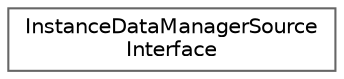 digraph "Graphical Class Hierarchy"
{
 // INTERACTIVE_SVG=YES
 // LATEX_PDF_SIZE
  bgcolor="transparent";
  edge [fontname=Helvetica,fontsize=10,labelfontname=Helvetica,labelfontsize=10];
  node [fontname=Helvetica,fontsize=10,shape=box,height=0.2,width=0.4];
  rankdir="LR";
  Node0 [id="Node000000",label="InstanceDataManagerSource\lInterface",height=0.2,width=0.4,color="grey40", fillcolor="white", style="filled",URL="$d9/d5f/classInstanceDataManagerSourceInterface.html",tooltip=" "];
}
